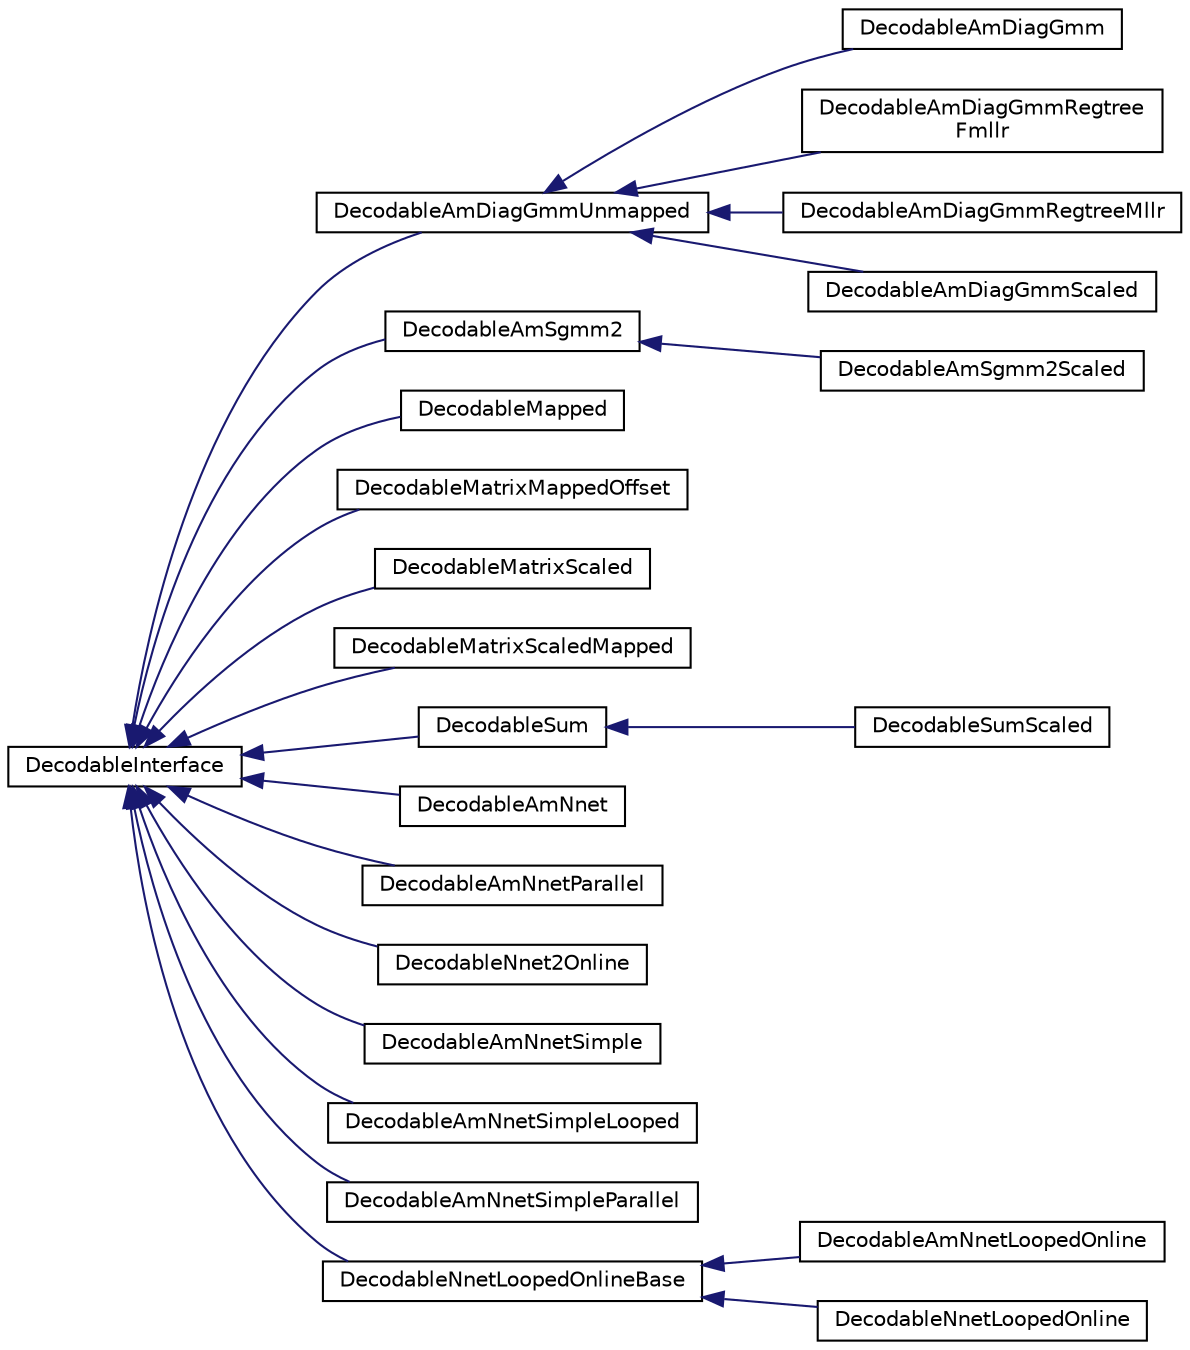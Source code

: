 digraph "Graphical Class Hierarchy"
{
  edge [fontname="Helvetica",fontsize="10",labelfontname="Helvetica",labelfontsize="10"];
  node [fontname="Helvetica",fontsize="10",shape=record];
  rankdir="LR";
  Node0 [label="DecodableInterface",height=0.2,width=0.4,color="black", fillcolor="white", style="filled",URL="$classkaldi_1_1DecodableInterface.html",tooltip="DecodableInterface provides a link between the (acoustic-modeling and feature-processing) code and th..."];
  Node0 -> Node1 [dir="back",color="midnightblue",fontsize="10",style="solid",fontname="Helvetica"];
  Node1 [label="DecodableAmDiagGmmUnmapped",height=0.2,width=0.4,color="black", fillcolor="white", style="filled",URL="$classkaldi_1_1DecodableAmDiagGmmUnmapped.html",tooltip="DecodableAmDiagGmmUnmapped is a decodable object that takes indices that correspond to pdf-id&#39;s plus ..."];
  Node1 -> Node2 [dir="back",color="midnightblue",fontsize="10",style="solid",fontname="Helvetica"];
  Node2 [label="DecodableAmDiagGmm",height=0.2,width=0.4,color="black", fillcolor="white", style="filled",URL="$classkaldi_1_1DecodableAmDiagGmm.html"];
  Node1 -> Node3 [dir="back",color="midnightblue",fontsize="10",style="solid",fontname="Helvetica"];
  Node3 [label="DecodableAmDiagGmmRegtree\lFmllr",height=0.2,width=0.4,color="black", fillcolor="white", style="filled",URL="$classkaldi_1_1DecodableAmDiagGmmRegtreeFmllr.html"];
  Node1 -> Node4 [dir="back",color="midnightblue",fontsize="10",style="solid",fontname="Helvetica"];
  Node4 [label="DecodableAmDiagGmmRegtreeMllr",height=0.2,width=0.4,color="black", fillcolor="white", style="filled",URL="$classkaldi_1_1DecodableAmDiagGmmRegtreeMllr.html"];
  Node1 -> Node5 [dir="back",color="midnightblue",fontsize="10",style="solid",fontname="Helvetica"];
  Node5 [label="DecodableAmDiagGmmScaled",height=0.2,width=0.4,color="black", fillcolor="white", style="filled",URL="$classkaldi_1_1DecodableAmDiagGmmScaled.html"];
  Node0 -> Node6 [dir="back",color="midnightblue",fontsize="10",style="solid",fontname="Helvetica"];
  Node6 [label="DecodableAmSgmm2",height=0.2,width=0.4,color="black", fillcolor="white", style="filled",URL="$classkaldi_1_1DecodableAmSgmm2.html"];
  Node6 -> Node7 [dir="back",color="midnightblue",fontsize="10",style="solid",fontname="Helvetica"];
  Node7 [label="DecodableAmSgmm2Scaled",height=0.2,width=0.4,color="black", fillcolor="white", style="filled",URL="$classkaldi_1_1DecodableAmSgmm2Scaled.html"];
  Node0 -> Node8 [dir="back",color="midnightblue",fontsize="10",style="solid",fontname="Helvetica"];
  Node8 [label="DecodableMapped",height=0.2,width=0.4,color="black", fillcolor="white", style="filled",URL="$classkaldi_1_1DecodableMapped.html"];
  Node0 -> Node9 [dir="back",color="midnightblue",fontsize="10",style="solid",fontname="Helvetica"];
  Node9 [label="DecodableMatrixMappedOffset",height=0.2,width=0.4,color="black", fillcolor="white", style="filled",URL="$classkaldi_1_1DecodableMatrixMappedOffset.html",tooltip="This decodable class returns log-likes stored in a matrix; it supports repeatedly writing to the matr..."];
  Node0 -> Node10 [dir="back",color="midnightblue",fontsize="10",style="solid",fontname="Helvetica"];
  Node10 [label="DecodableMatrixScaled",height=0.2,width=0.4,color="black", fillcolor="white", style="filled",URL="$classkaldi_1_1DecodableMatrixScaled.html"];
  Node0 -> Node11 [dir="back",color="midnightblue",fontsize="10",style="solid",fontname="Helvetica"];
  Node11 [label="DecodableMatrixScaledMapped",height=0.2,width=0.4,color="black", fillcolor="white", style="filled",URL="$classkaldi_1_1DecodableMatrixScaledMapped.html"];
  Node0 -> Node12 [dir="back",color="midnightblue",fontsize="10",style="solid",fontname="Helvetica"];
  Node12 [label="DecodableSum",height=0.2,width=0.4,color="black", fillcolor="white", style="filled",URL="$classkaldi_1_1DecodableSum.html"];
  Node12 -> Node13 [dir="back",color="midnightblue",fontsize="10",style="solid",fontname="Helvetica"];
  Node13 [label="DecodableSumScaled",height=0.2,width=0.4,color="black", fillcolor="white", style="filled",URL="$classkaldi_1_1DecodableSumScaled.html"];
  Node0 -> Node14 [dir="back",color="midnightblue",fontsize="10",style="solid",fontname="Helvetica"];
  Node14 [label="DecodableAmNnet",height=0.2,width=0.4,color="black", fillcolor="white", style="filled",URL="$classkaldi_1_1nnet2_1_1DecodableAmNnet.html",tooltip="DecodableAmNnet is a decodable object that decodes with a neural net acoustic model of type AmNnet..."];
  Node0 -> Node15 [dir="back",color="midnightblue",fontsize="10",style="solid",fontname="Helvetica"];
  Node15 [label="DecodableAmNnetParallel",height=0.2,width=0.4,color="black", fillcolor="white", style="filled",URL="$classkaldi_1_1nnet2_1_1DecodableAmNnetParallel.html",tooltip="This version of DecodableAmNnet is intended for a version of the decoder that processes different utt..."];
  Node0 -> Node16 [dir="back",color="midnightblue",fontsize="10",style="solid",fontname="Helvetica"];
  Node16 [label="DecodableNnet2Online",height=0.2,width=0.4,color="black", fillcolor="white", style="filled",URL="$classkaldi_1_1nnet2_1_1DecodableNnet2Online.html",tooltip="This Decodable object for class nnet2::AmNnet takes feature input from class OnlineFeatureInterface, unlike, say, class DecodableAmNnet which takes feature input from a matrix. "];
  Node0 -> Node17 [dir="back",color="midnightblue",fontsize="10",style="solid",fontname="Helvetica"];
  Node17 [label="DecodableAmNnetSimple",height=0.2,width=0.4,color="black", fillcolor="white", style="filled",URL="$classkaldi_1_1nnet3_1_1DecodableAmNnetSimple.html"];
  Node0 -> Node18 [dir="back",color="midnightblue",fontsize="10",style="solid",fontname="Helvetica"];
  Node18 [label="DecodableAmNnetSimpleLooped",height=0.2,width=0.4,color="black", fillcolor="white", style="filled",URL="$classkaldi_1_1nnet3_1_1DecodableAmNnetSimpleLooped.html"];
  Node0 -> Node19 [dir="back",color="midnightblue",fontsize="10",style="solid",fontname="Helvetica"];
  Node19 [label="DecodableAmNnetSimpleParallel",height=0.2,width=0.4,color="black", fillcolor="white", style="filled",URL="$classkaldi_1_1nnet3_1_1DecodableAmNnetSimpleParallel.html"];
  Node0 -> Node20 [dir="back",color="midnightblue",fontsize="10",style="solid",fontname="Helvetica"];
  Node20 [label="DecodableNnetLoopedOnlineBase",height=0.2,width=0.4,color="black", fillcolor="white", style="filled",URL="$classkaldi_1_1nnet3_1_1DecodableNnetLoopedOnlineBase.html"];
  Node20 -> Node21 [dir="back",color="midnightblue",fontsize="10",style="solid",fontname="Helvetica"];
  Node21 [label="DecodableAmNnetLoopedOnline",height=0.2,width=0.4,color="black", fillcolor="white", style="filled",URL="$classkaldi_1_1nnet3_1_1DecodableAmNnetLoopedOnline.html"];
  Node20 -> Node22 [dir="back",color="midnightblue",fontsize="10",style="solid",fontname="Helvetica"];
  Node22 [label="DecodableNnetLoopedOnline",height=0.2,width=0.4,color="black", fillcolor="white", style="filled",URL="$classkaldi_1_1nnet3_1_1DecodableNnetLoopedOnline.html"];
}
